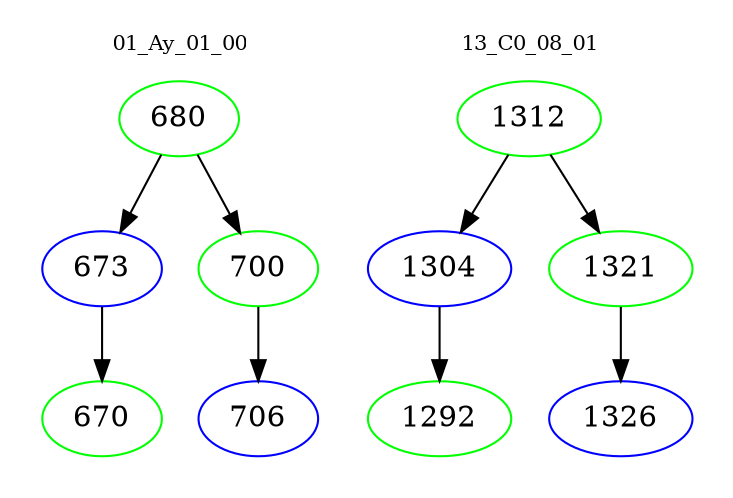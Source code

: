 digraph{
subgraph cluster_0 {
color = white
label = "01_Ay_01_00";
fontsize=10;
T0_680 [label="680", color="green"]
T0_680 -> T0_673 [color="black"]
T0_673 [label="673", color="blue"]
T0_673 -> T0_670 [color="black"]
T0_670 [label="670", color="green"]
T0_680 -> T0_700 [color="black"]
T0_700 [label="700", color="green"]
T0_700 -> T0_706 [color="black"]
T0_706 [label="706", color="blue"]
}
subgraph cluster_1 {
color = white
label = "13_C0_08_01";
fontsize=10;
T1_1312 [label="1312", color="green"]
T1_1312 -> T1_1304 [color="black"]
T1_1304 [label="1304", color="blue"]
T1_1304 -> T1_1292 [color="black"]
T1_1292 [label="1292", color="green"]
T1_1312 -> T1_1321 [color="black"]
T1_1321 [label="1321", color="green"]
T1_1321 -> T1_1326 [color="black"]
T1_1326 [label="1326", color="blue"]
}
}
